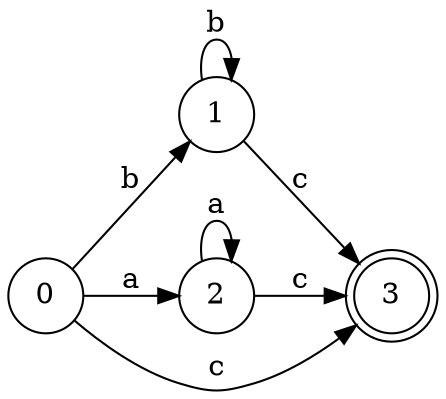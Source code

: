 digraph finite_state_machine {
	rankdir=LR size="8,5"
	node [shape=circle]
	0
	node [shape=circle]
	1
	node [shape=circle]
	2
	node [shape=doublecircle]
	3
	0 -> 1 [label=b]
	0 -> 2 [label=a]
	0 -> 3 [label=c]
	2 -> 2 [label=a]
	2 -> 3 [label=c]
	1 -> 1 [label=b]
	1 -> 3 [label=c]
}
